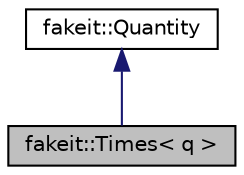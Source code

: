 digraph "fakeit::Times&lt; q &gt;"
{
  edge [fontname="Helvetica",fontsize="10",labelfontname="Helvetica",labelfontsize="10"];
  node [fontname="Helvetica",fontsize="10",shape=record];
  Node1 [label="fakeit::Times\< q \>",height=0.2,width=0.4,color="black", fillcolor="grey75", style="filled" fontcolor="black"];
  Node2 -> Node1 [dir="back",color="midnightblue",fontsize="10",style="solid",fontname="Helvetica"];
  Node2 [label="fakeit::Quantity",height=0.2,width=0.4,color="black", fillcolor="white", style="filled",URL="$db/db4/structfakeit_1_1Quantity.html"];
}
